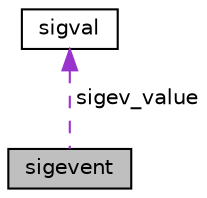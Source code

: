 digraph "sigevent"
{
 // LATEX_PDF_SIZE
  edge [fontname="Helvetica",fontsize="10",labelfontname="Helvetica",labelfontsize="10"];
  node [fontname="Helvetica",fontsize="10",shape=record];
  Node1 [label="sigevent",height=0.2,width=0.4,color="black", fillcolor="grey75", style="filled", fontcolor="black",tooltip=" "];
  Node2 -> Node1 [dir="back",color="darkorchid3",fontsize="10",style="dashed",label=" sigev_value" ,fontname="Helvetica"];
  Node2 [label="sigval",height=0.2,width=0.4,color="black", fillcolor="white", style="filled",URL="$d5/d3e/unionsigval.html",tooltip=" "];
}
